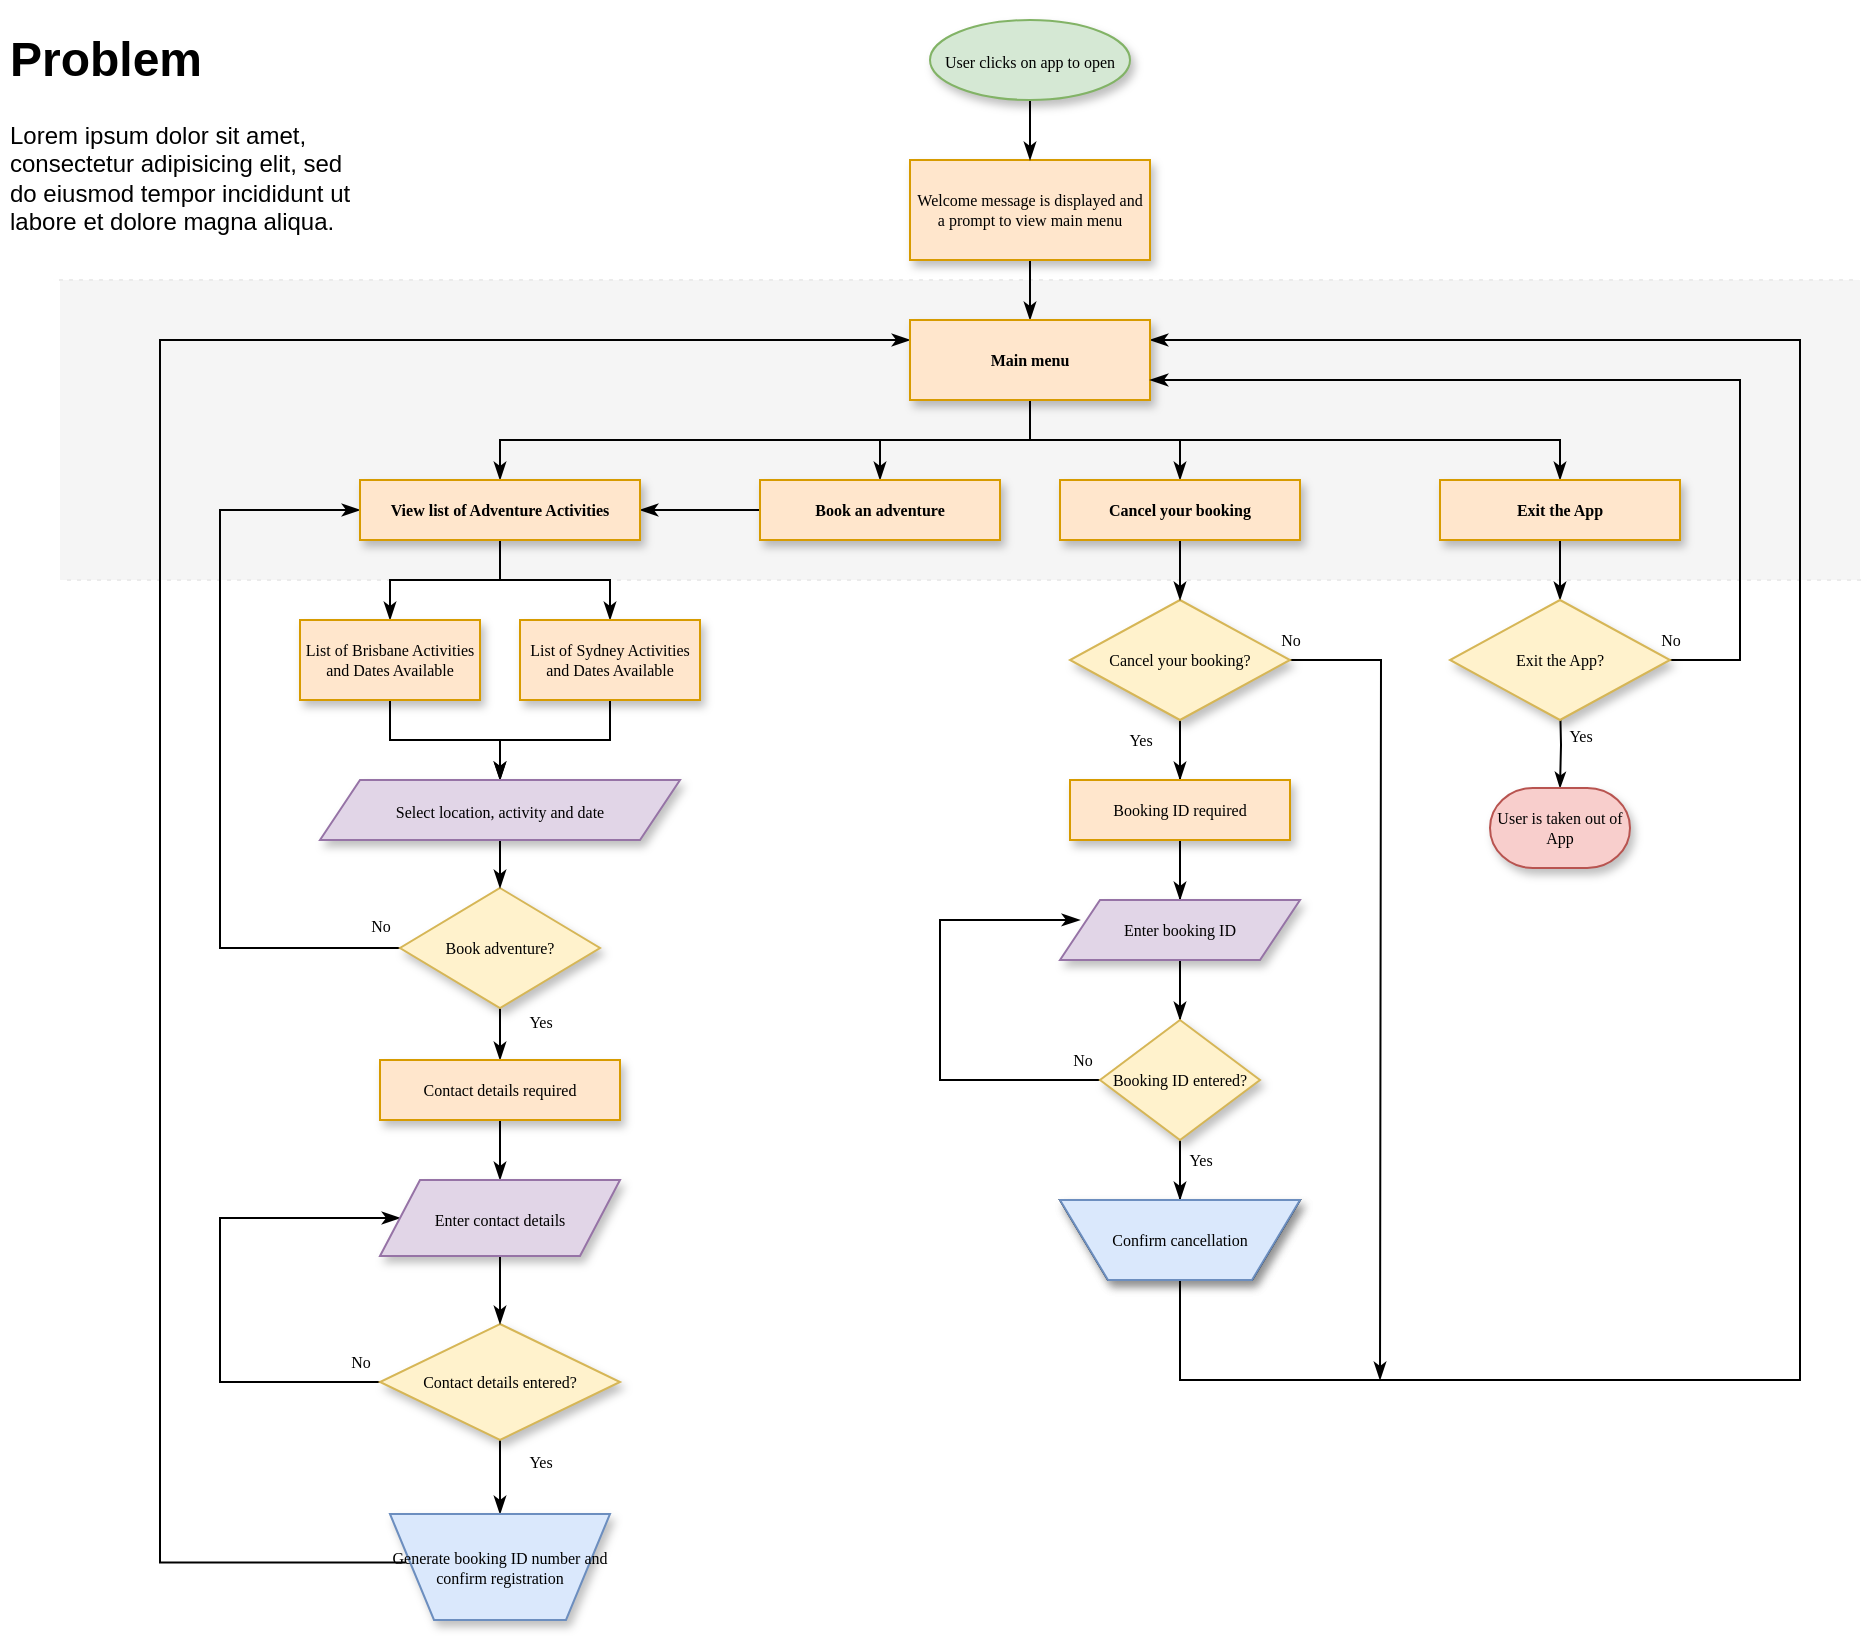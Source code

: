 <mxfile version="14.0.1" type="device"><diagram name="Page-1" id="edf60f1a-56cd-e834-aa8a-f176f3a09ee4"><mxGraphModel dx="971" dy="516" grid="1" gridSize="10" guides="1" tooltips="1" connect="1" arrows="1" fold="1" page="1" pageScale="1" pageWidth="1169" pageHeight="827" background="#ffffff" math="0" shadow="0"><root><mxCell id="0"/><mxCell id="1" parent="0"/><mxCell id="C-mJnQ66ck8H5x7Psd6o-82" value="" style="shape=partialRectangle;whiteSpace=wrap;html=1;left=0;right=0;fillColor=#f5f5f5;shadow=0;fontFamily=Verdana;fontSize=8;fontColor=#333333;dashed=1;dashPattern=1 4;strokeWidth=1;strokeColor=#EBEBEB;" parent="1" vertex="1"><mxGeometry x="50" y="160" width="900" height="150" as="geometry"/></mxCell><mxCell id="C-mJnQ66ck8H5x7Psd6o-4" value="" style="edgeStyle=orthogonalEdgeStyle;rounded=0;orthogonalLoop=1;jettySize=auto;html=1;endArrow=classicThin;endFill=1;" parent="1" source="60e70716793133e9-4" target="C-mJnQ66ck8H5x7Psd6o-3" edge="1"><mxGeometry relative="1" as="geometry"/></mxCell><mxCell id="60e70716793133e9-4" value="Welcome message is displayed and a prompt to view main menu" style="rounded=0;whiteSpace=wrap;html=1;shadow=1;labelBackgroundColor=none;strokeWidth=1;fontFamily=Verdana;fontSize=8;align=center;fillColor=#ffe6cc;strokeColor=#d79b00;" parent="1" vertex="1"><mxGeometry x="475" y="100" width="120" height="50" as="geometry"/></mxCell><mxCell id="C-mJnQ66ck8H5x7Psd6o-26" value="&lt;font style=&quot;font-size: 8px&quot; face=&quot;Verdana&quot;&gt;No&lt;/font&gt;" style="edgeStyle=orthogonalEdgeStyle;rounded=0;orthogonalLoop=1;jettySize=auto;html=1;entryX=0;entryY=0.5;entryDx=0;entryDy=0;endArrow=classicThin;endFill=1;" parent="1" source="60e70716793133e9-5" target="C-mJnQ66ck8H5x7Psd6o-8" edge="1"><mxGeometry x="-0.945" y="-12" relative="1" as="geometry"><Array as="points"><mxPoint x="130" y="494"/><mxPoint x="130" y="275"/></Array><mxPoint as="offset"/></mxGeometry></mxCell><mxCell id="C-mJnQ66ck8H5x7Psd6o-55" value="&lt;font style=&quot;font-size: 8px&quot; face=&quot;Verdana&quot;&gt;Yes&lt;/font&gt;" style="edgeStyle=orthogonalEdgeStyle;rounded=0;orthogonalLoop=1;jettySize=auto;html=1;startArrow=none;startFill=0;endArrow=classicThin;endFill=1;" parent="1" source="60e70716793133e9-5" target="60e70716793133e9-9" edge="1"><mxGeometry x="0.26" y="20" relative="1" as="geometry"><mxPoint as="offset"/></mxGeometry></mxCell><mxCell id="60e70716793133e9-5" value="Book adventure?" style="rhombus;whiteSpace=wrap;html=1;rounded=0;shadow=1;labelBackgroundColor=none;strokeWidth=1;fontFamily=Verdana;fontSize=8;align=center;fillColor=#fff2cc;strokeColor=#d6b656;" parent="1" vertex="1"><mxGeometry x="220" y="464" width="100" height="60" as="geometry"/></mxCell><mxCell id="C-mJnQ66ck8H5x7Psd6o-49" style="edgeStyle=orthogonalEdgeStyle;rounded=0;orthogonalLoop=1;jettySize=auto;html=1;exitX=0.5;exitY=1;exitDx=0;exitDy=0;startArrow=none;startFill=0;endArrow=classicThin;endFill=1;" parent="1" source="60e70716793133e9-9" target="C-mJnQ66ck8H5x7Psd6o-29" edge="1"><mxGeometry relative="1" as="geometry"/></mxCell><mxCell id="60e70716793133e9-9" value="Contact details required" style="whiteSpace=wrap;html=1;rounded=0;shadow=1;labelBackgroundColor=none;strokeWidth=1;fontFamily=Verdana;fontSize=8;align=center;fillColor=#ffe6cc;strokeColor=#d79b00;" parent="1" vertex="1"><mxGeometry x="210" y="550" width="120" height="30" as="geometry"/></mxCell><mxCell id="C-mJnQ66ck8H5x7Psd6o-34" style="edgeStyle=orthogonalEdgeStyle;rounded=0;orthogonalLoop=1;jettySize=auto;html=1;exitX=0;exitY=0.5;exitDx=0;exitDy=0;endArrow=classicThin;endFill=1;entryX=0;entryY=0.5;entryDx=0;entryDy=0;" parent="1" source="60e70716793133e9-14" target="C-mJnQ66ck8H5x7Psd6o-29" edge="1"><mxGeometry relative="1" as="geometry"><mxPoint x="200" y="712" as="targetPoint"/><Array as="points"><mxPoint x="130" y="711"/><mxPoint x="130" y="629"/></Array></mxGeometry></mxCell><mxCell id="C-mJnQ66ck8H5x7Psd6o-35" value="&lt;font style=&quot;font-size: 8px&quot; face=&quot;Verdana&quot;&gt;No&lt;/font&gt;" style="edgeLabel;html=1;align=center;verticalAlign=middle;resizable=0;points=[];" parent="C-mJnQ66ck8H5x7Psd6o-34" vertex="1" connectable="0"><mxGeometry x="-0.838" relative="1" as="geometry"><mxPoint x="10.69" y="-11" as="offset"/></mxGeometry></mxCell><mxCell id="C-mJnQ66ck8H5x7Psd6o-60" value="&lt;font style=&quot;font-size: 8px&quot; face=&quot;Verdana&quot;&gt;Yes&lt;/font&gt;" style="edgeStyle=orthogonalEdgeStyle;rounded=0;orthogonalLoop=1;jettySize=auto;html=1;startArrow=none;startFill=0;endArrow=classicThin;endFill=1;" parent="1" source="60e70716793133e9-14" target="60e70716793133e9-19" edge="1"><mxGeometry x="-0.533" y="20" relative="1" as="geometry"><mxPoint as="offset"/></mxGeometry></mxCell><mxCell id="60e70716793133e9-14" value="Contact details entered?" style="rhombus;whiteSpace=wrap;html=1;rounded=0;shadow=1;labelBackgroundColor=none;strokeWidth=1;fontFamily=Verdana;fontSize=8;align=center;fillColor=#fff2cc;strokeColor=#d6b656;" parent="1" vertex="1"><mxGeometry x="210" y="682" width="120" height="58" as="geometry"/></mxCell><mxCell id="C-mJnQ66ck8H5x7Psd6o-62" value="No" style="edgeStyle=orthogonalEdgeStyle;rounded=0;orthogonalLoop=1;jettySize=auto;html=1;startArrow=none;startFill=0;endArrow=classicThin;endFill=1;fontSize=8;fontFamily=Verdana;entryX=1;entryY=0.25;entryDx=0;entryDy=0;" parent="1" source="60e70716793133e9-17" target="C-mJnQ66ck8H5x7Psd6o-3" edge="1"><mxGeometry x="-0.936" y="10" relative="1" as="geometry"><mxPoint x="701.379" y="230" as="targetPoint"/><Array as="points"><mxPoint x="610" y="710"/><mxPoint x="920" y="710"/><mxPoint x="920" y="190"/></Array><mxPoint as="offset"/></mxGeometry></mxCell><mxCell id="C-mJnQ66ck8H5x7Psd6o-65" value="Yes" style="edgeStyle=orthogonalEdgeStyle;rounded=0;orthogonalLoop=1;jettySize=auto;html=1;startArrow=none;startFill=0;endArrow=classicThin;endFill=1;fontFamily=Verdana;fontSize=8;" parent="1" source="60e70716793133e9-17" target="60e70716793133e9-18" edge="1"><mxGeometry x="0.2" y="-20" relative="1" as="geometry"><mxPoint as="offset"/></mxGeometry></mxCell><mxCell id="C-mJnQ66ck8H5x7Psd6o-83" value="No" style="edgeStyle=orthogonalEdgeStyle;rounded=0;orthogonalLoop=1;jettySize=auto;html=1;exitX=1;exitY=0.5;exitDx=0;exitDy=0;startArrow=none;startFill=0;endArrow=classicThin;endFill=1;fontFamily=Verdana;fontSize=8;" parent="1" source="60e70716793133e9-17" edge="1"><mxGeometry x="-1" y="10" relative="1" as="geometry"><mxPoint x="710" y="710" as="targetPoint"/><mxPoint as="offset"/></mxGeometry></mxCell><mxCell id="60e70716793133e9-17" value="Cancel your booking?" style="rhombus;whiteSpace=wrap;html=1;rounded=0;shadow=1;labelBackgroundColor=none;strokeWidth=1;fontFamily=Verdana;fontSize=8;align=center;fillColor=#fff2cc;strokeColor=#d6b656;" parent="1" vertex="1"><mxGeometry x="555" y="320" width="110" height="60" as="geometry"/></mxCell><mxCell id="C-mJnQ66ck8H5x7Psd6o-67" value="" style="edgeStyle=orthogonalEdgeStyle;rounded=0;orthogonalLoop=1;jettySize=auto;html=1;startArrow=none;startFill=0;endArrow=classicThin;endFill=1;fontFamily=Verdana;fontSize=8;" parent="1" source="60e70716793133e9-18" target="C-mJnQ66ck8H5x7Psd6o-66" edge="1"><mxGeometry relative="1" as="geometry"/></mxCell><mxCell id="60e70716793133e9-18" value="Booking ID required" style="whiteSpace=wrap;html=1;rounded=0;shadow=1;labelBackgroundColor=none;strokeWidth=1;fontFamily=Verdana;fontSize=8;align=center;fillColor=#ffe6cc;strokeColor=#d79b00;" parent="1" vertex="1"><mxGeometry x="555" y="410" width="110" height="30" as="geometry"/></mxCell><mxCell id="C-mJnQ66ck8H5x7Psd6o-73" style="edgeStyle=orthogonalEdgeStyle;rounded=0;orthogonalLoop=1;jettySize=auto;html=1;startArrow=none;startFill=0;endArrow=classicThin;endFill=1;fontFamily=Verdana;fontSize=8;exitX=0.071;exitY=0.543;exitDx=0;exitDy=0;exitPerimeter=0;entryX=0;entryY=0.25;entryDx=0;entryDy=0;" parent="1" source="60e70716793133e9-19" target="C-mJnQ66ck8H5x7Psd6o-3" edge="1"><mxGeometry relative="1" as="geometry"><mxPoint x="470" y="190" as="targetPoint"/><Array as="points"><mxPoint x="100" y="801"/><mxPoint x="100" y="190"/></Array></mxGeometry></mxCell><mxCell id="60e70716793133e9-19" value="Generate booking ID number and confirm registration" style="shape=trapezoid;whiteSpace=wrap;html=1;rounded=0;shadow=1;labelBackgroundColor=none;strokeWidth=1;fontFamily=Verdana;fontSize=8;align=center;flipV=1;fillColor=#dae8fc;strokeColor=#6c8ebf;" parent="1" vertex="1"><mxGeometry x="215" y="777" width="110" height="53" as="geometry"/></mxCell><mxCell id="60e70716793133e9-22" value="Confirm cancellation" style="shape=trapezoid;whiteSpace=wrap;html=1;rounded=0;shadow=1;labelBackgroundColor=none;strokeWidth=1;fontFamily=Verdana;fontSize=8;align=center;flipV=1;" parent="1" vertex="1"><mxGeometry x="550" y="620" width="120" height="40" as="geometry"/></mxCell><mxCell id="C-mJnQ66ck8H5x7Psd6o-14" style="edgeStyle=orthogonalEdgeStyle;rounded=0;orthogonalLoop=1;jettySize=auto;html=1;entryX=0.5;entryY=0;entryDx=0;entryDy=0;endArrow=classicThin;endFill=1;" parent="1" source="C-mJnQ66ck8H5x7Psd6o-3" target="C-mJnQ66ck8H5x7Psd6o-8" edge="1"><mxGeometry relative="1" as="geometry"><Array as="points"><mxPoint x="535" y="240"/><mxPoint x="270" y="240"/></Array></mxGeometry></mxCell><mxCell id="C-mJnQ66ck8H5x7Psd6o-15" style="edgeStyle=orthogonalEdgeStyle;rounded=0;orthogonalLoop=1;jettySize=auto;html=1;entryX=0.5;entryY=0;entryDx=0;entryDy=0;endArrow=classicThin;endFill=1;" parent="1" source="C-mJnQ66ck8H5x7Psd6o-3" target="C-mJnQ66ck8H5x7Psd6o-6" edge="1"><mxGeometry relative="1" as="geometry"/></mxCell><mxCell id="C-mJnQ66ck8H5x7Psd6o-16" style="edgeStyle=orthogonalEdgeStyle;rounded=0;orthogonalLoop=1;jettySize=auto;html=1;entryX=0.5;entryY=0;entryDx=0;entryDy=0;endArrow=classicThin;endFill=1;" parent="1" source="C-mJnQ66ck8H5x7Psd6o-3" target="C-mJnQ66ck8H5x7Psd6o-7" edge="1"><mxGeometry relative="1" as="geometry"/></mxCell><mxCell id="C-mJnQ66ck8H5x7Psd6o-17" style="edgeStyle=orthogonalEdgeStyle;rounded=0;orthogonalLoop=1;jettySize=auto;html=1;entryX=0.5;entryY=0;entryDx=0;entryDy=0;endArrow=classicThin;endFill=1;" parent="1" source="C-mJnQ66ck8H5x7Psd6o-3" target="C-mJnQ66ck8H5x7Psd6o-13" edge="1"><mxGeometry relative="1" as="geometry"><Array as="points"><mxPoint x="535" y="240"/><mxPoint x="800" y="240"/></Array></mxGeometry></mxCell><mxCell id="C-mJnQ66ck8H5x7Psd6o-3" value="&lt;b&gt;Main menu&lt;/b&gt;" style="rounded=0;whiteSpace=wrap;html=1;shadow=1;labelBackgroundColor=none;strokeWidth=1;fontFamily=Verdana;fontSize=8;align=center;fillColor=#ffe6cc;strokeColor=#d79b00;" parent="1" vertex="1"><mxGeometry x="475" y="180" width="120" height="40" as="geometry"/></mxCell><mxCell id="C-mJnQ66ck8H5x7Psd6o-5" value="&lt;h1&gt;Problem&lt;/h1&gt;&lt;p&gt;Lorem ipsum dolor sit amet, consectetur adipisicing elit, sed do eiusmod tempor incididunt ut labore et dolore magna aliqua.&lt;/p&gt;" style="text;html=1;strokeColor=none;fillColor=none;spacing=5;spacingTop=-20;whiteSpace=wrap;overflow=hidden;rounded=0;" parent="1" vertex="1"><mxGeometry x="20" y="30" width="190" height="120" as="geometry"/></mxCell><mxCell id="C-mJnQ66ck8H5x7Psd6o-57" value="" style="edgeStyle=orthogonalEdgeStyle;rounded=0;orthogonalLoop=1;jettySize=auto;html=1;startArrow=none;startFill=0;endArrow=classicThin;endFill=1;" parent="1" source="C-mJnQ66ck8H5x7Psd6o-6" target="C-mJnQ66ck8H5x7Psd6o-8" edge="1"><mxGeometry relative="1" as="geometry"/></mxCell><mxCell id="C-mJnQ66ck8H5x7Psd6o-6" value="&lt;b&gt;Book an adventure&lt;/b&gt;" style="rounded=0;whiteSpace=wrap;html=1;shadow=1;labelBackgroundColor=none;strokeWidth=1;fontFamily=Verdana;fontSize=8;align=center;fillColor=#ffe6cc;strokeColor=#d79b00;" parent="1" vertex="1"><mxGeometry x="400" y="260" width="120" height="30" as="geometry"/></mxCell><mxCell id="C-mJnQ66ck8H5x7Psd6o-64" value="" style="edgeStyle=orthogonalEdgeStyle;rounded=0;orthogonalLoop=1;jettySize=auto;html=1;startArrow=none;startFill=0;endArrow=classicThin;endFill=1;" parent="1" source="C-mJnQ66ck8H5x7Psd6o-7" target="60e70716793133e9-17" edge="1"><mxGeometry relative="1" as="geometry"/></mxCell><mxCell id="C-mJnQ66ck8H5x7Psd6o-7" value="&lt;b&gt;Cancel your booking&lt;/b&gt;" style="rounded=0;whiteSpace=wrap;html=1;shadow=1;labelBackgroundColor=none;strokeWidth=1;fontFamily=Verdana;fontSize=8;align=center;fillColor=#ffe6cc;strokeColor=#d79b00;" parent="1" vertex="1"><mxGeometry x="550" y="260" width="120" height="30" as="geometry"/></mxCell><mxCell id="C-mJnQ66ck8H5x7Psd6o-22" style="edgeStyle=orthogonalEdgeStyle;rounded=0;orthogonalLoop=1;jettySize=auto;html=1;entryX=0.5;entryY=0;entryDx=0;entryDy=0;endArrow=classicThin;endFill=1;" parent="1" source="C-mJnQ66ck8H5x7Psd6o-8" target="C-mJnQ66ck8H5x7Psd6o-18" edge="1"><mxGeometry relative="1" as="geometry"/></mxCell><mxCell id="C-mJnQ66ck8H5x7Psd6o-23" style="edgeStyle=orthogonalEdgeStyle;rounded=0;orthogonalLoop=1;jettySize=auto;html=1;endArrow=classicThin;endFill=1;" parent="1" source="C-mJnQ66ck8H5x7Psd6o-8" target="C-mJnQ66ck8H5x7Psd6o-19" edge="1"><mxGeometry relative="1" as="geometry"/></mxCell><mxCell id="C-mJnQ66ck8H5x7Psd6o-8" value="&lt;b&gt;View list of Adventure Activities&lt;/b&gt;" style="rounded=0;whiteSpace=wrap;html=1;shadow=1;labelBackgroundColor=none;strokeWidth=1;fontFamily=Verdana;fontSize=8;align=center;fillColor=#ffe6cc;strokeColor=#d79b00;" parent="1" vertex="1"><mxGeometry x="200" y="260" width="140" height="30" as="geometry"/></mxCell><mxCell id="C-mJnQ66ck8H5x7Psd6o-12" value="" style="edgeStyle=orthogonalEdgeStyle;rounded=0;orthogonalLoop=1;jettySize=auto;html=1;endArrow=classicThin;endFill=1;" parent="1" source="C-mJnQ66ck8H5x7Psd6o-10" target="60e70716793133e9-4" edge="1"><mxGeometry relative="1" as="geometry"/></mxCell><mxCell id="C-mJnQ66ck8H5x7Psd6o-10" value="&lt;font face=&quot;Verdana&quot; style=&quot;font-size: 8px&quot;&gt;&lt;font style=&quot;font-size: 8px&quot;&gt;User&lt;/font&gt;&amp;nbsp;clicks on app to open&lt;/font&gt;" style="ellipse;whiteSpace=wrap;html=1;shadow=1;fillColor=#d5e8d4;strokeColor=#82b366;" parent="1" vertex="1"><mxGeometry x="485" y="30" width="100" height="40" as="geometry"/></mxCell><mxCell id="C-mJnQ66ck8H5x7Psd6o-77" value="" style="edgeStyle=orthogonalEdgeStyle;rounded=0;orthogonalLoop=1;jettySize=auto;html=1;startArrow=none;startFill=0;endArrow=classicThin;endFill=1;fontFamily=Verdana;fontSize=8;" parent="1" source="C-mJnQ66ck8H5x7Psd6o-13" target="C-mJnQ66ck8H5x7Psd6o-76" edge="1"><mxGeometry relative="1" as="geometry"/></mxCell><mxCell id="C-mJnQ66ck8H5x7Psd6o-13" value="&lt;b&gt;Exit the App&lt;/b&gt;" style="rounded=0;whiteSpace=wrap;html=1;shadow=1;labelBackgroundColor=none;strokeWidth=1;fontFamily=Verdana;fontSize=8;align=center;fillColor=#ffe6cc;strokeColor=#d79b00;" parent="1" vertex="1"><mxGeometry x="740" y="260" width="120" height="30" as="geometry"/></mxCell><mxCell id="C-mJnQ66ck8H5x7Psd6o-52" value="" style="edgeStyle=orthogonalEdgeStyle;rounded=0;orthogonalLoop=1;jettySize=auto;html=1;startArrow=none;startFill=0;endArrow=classicThin;endFill=1;" parent="1" source="C-mJnQ66ck8H5x7Psd6o-18" target="C-mJnQ66ck8H5x7Psd6o-37" edge="1"><mxGeometry relative="1" as="geometry"/></mxCell><mxCell id="C-mJnQ66ck8H5x7Psd6o-18" value="List of Brisbane Activities and Dates Available" style="rounded=0;whiteSpace=wrap;html=1;shadow=1;labelBackgroundColor=none;strokeWidth=1;fontFamily=Verdana;fontSize=8;align=center;fillColor=#ffe6cc;strokeColor=#d79b00;" parent="1" vertex="1"><mxGeometry x="170" y="330" width="90" height="40" as="geometry"/></mxCell><mxCell id="C-mJnQ66ck8H5x7Psd6o-53" value="" style="edgeStyle=orthogonalEdgeStyle;rounded=0;orthogonalLoop=1;jettySize=auto;html=1;startArrow=none;startFill=0;endArrow=classicThin;endFill=1;" parent="1" source="C-mJnQ66ck8H5x7Psd6o-19" target="C-mJnQ66ck8H5x7Psd6o-37" edge="1"><mxGeometry relative="1" as="geometry"/></mxCell><mxCell id="C-mJnQ66ck8H5x7Psd6o-19" value="List of Sydney Activities and Dates Available" style="rounded=0;whiteSpace=wrap;html=1;shadow=1;labelBackgroundColor=none;strokeWidth=1;fontFamily=Verdana;fontSize=8;align=center;fillColor=#ffe6cc;strokeColor=#d79b00;" parent="1" vertex="1"><mxGeometry x="280" y="330" width="90" height="40" as="geometry"/></mxCell><mxCell id="C-mJnQ66ck8H5x7Psd6o-30" value="" style="edgeStyle=orthogonalEdgeStyle;rounded=0;orthogonalLoop=1;jettySize=auto;html=1;endArrow=classicThin;endFill=1;" parent="1" source="C-mJnQ66ck8H5x7Psd6o-29" target="60e70716793133e9-14" edge="1"><mxGeometry relative="1" as="geometry"/></mxCell><mxCell id="C-mJnQ66ck8H5x7Psd6o-29" value="&lt;font face=&quot;Verdana&quot; style=&quot;font-size: 8px&quot;&gt;Enter contact details&lt;/font&gt;" style="shape=parallelogram;perimeter=parallelogramPerimeter;whiteSpace=wrap;html=1;fixedSize=1;shadow=1;fillColor=#e1d5e7;strokeColor=#9673a6;" parent="1" vertex="1"><mxGeometry x="210" y="610" width="120" height="38" as="geometry"/></mxCell><mxCell id="C-mJnQ66ck8H5x7Psd6o-48" style="edgeStyle=orthogonalEdgeStyle;rounded=0;orthogonalLoop=1;jettySize=auto;html=1;exitX=0.5;exitY=1;exitDx=0;exitDy=0;entryX=0.5;entryY=0;entryDx=0;entryDy=0;startArrow=none;startFill=0;endArrow=classicThin;endFill=1;" parent="1" source="C-mJnQ66ck8H5x7Psd6o-37" target="60e70716793133e9-5" edge="1"><mxGeometry relative="1" as="geometry"/></mxCell><mxCell id="C-mJnQ66ck8H5x7Psd6o-37" value="&lt;font face=&quot;Verdana&quot; style=&quot;font-size: 8px&quot;&gt;Select location, activity and date&lt;/font&gt;" style="shape=parallelogram;perimeter=parallelogramPerimeter;whiteSpace=wrap;html=1;fixedSize=1;shadow=1;fillColor=#e1d5e7;strokeColor=#9673a6;" parent="1" vertex="1"><mxGeometry x="180" y="410" width="180" height="30" as="geometry"/></mxCell><mxCell id="C-mJnQ66ck8H5x7Psd6o-70" value="" style="edgeStyle=orthogonalEdgeStyle;rounded=0;orthogonalLoop=1;jettySize=auto;html=1;startArrow=none;startFill=0;endArrow=classicThin;endFill=1;fontFamily=Verdana;fontSize=8;" parent="1" source="C-mJnQ66ck8H5x7Psd6o-66" target="C-mJnQ66ck8H5x7Psd6o-68" edge="1"><mxGeometry relative="1" as="geometry"/></mxCell><mxCell id="C-mJnQ66ck8H5x7Psd6o-66" value="Enter booking ID" style="shape=parallelogram;perimeter=parallelogramPerimeter;whiteSpace=wrap;html=1;fixedSize=1;shadow=1;fontFamily=Verdana;fontSize=8;fillColor=#e1d5e7;strokeColor=#9673a6;" parent="1" vertex="1"><mxGeometry x="550" y="470" width="120" height="30" as="geometry"/></mxCell><mxCell id="C-mJnQ66ck8H5x7Psd6o-69" value="No" style="edgeStyle=orthogonalEdgeStyle;rounded=0;orthogonalLoop=1;jettySize=auto;html=1;startArrow=none;startFill=0;endArrow=classicThin;endFill=1;fontFamily=Verdana;fontSize=8;entryX=0.083;entryY=0.333;entryDx=0;entryDy=0;entryPerimeter=0;" parent="1" source="C-mJnQ66ck8H5x7Psd6o-68" target="C-mJnQ66ck8H5x7Psd6o-66" edge="1"><mxGeometry x="-0.916" y="-10" relative="1" as="geometry"><mxPoint x="500" y="490.0" as="targetPoint"/><Array as="points"><mxPoint x="490" y="560"/><mxPoint x="490" y="480"/></Array><mxPoint as="offset"/></mxGeometry></mxCell><mxCell id="C-mJnQ66ck8H5x7Psd6o-71" value="Yes&lt;br&gt;" style="edgeStyle=orthogonalEdgeStyle;rounded=0;orthogonalLoop=1;jettySize=auto;html=1;startArrow=none;startFill=0;endArrow=classicThin;endFill=1;fontFamily=Verdana;fontSize=8;" parent="1" source="C-mJnQ66ck8H5x7Psd6o-68" target="60e70716793133e9-22" edge="1"><mxGeometry x="0.2" y="10" relative="1" as="geometry"><mxPoint as="offset"/></mxGeometry></mxCell><mxCell id="C-mJnQ66ck8H5x7Psd6o-68" value="Booking ID entered?" style="rhombus;whiteSpace=wrap;html=1;shadow=1;fontFamily=Verdana;fontSize=8;fillColor=#fff2cc;strokeColor=#d6b656;" parent="1" vertex="1"><mxGeometry x="570" y="530" width="80" height="60" as="geometry"/></mxCell><mxCell id="C-mJnQ66ck8H5x7Psd6o-74" value="Yes" style="edgeStyle=orthogonalEdgeStyle;rounded=0;html=1;labelBackgroundColor=none;startSize=5;endArrow=classicThin;endFill=1;endSize=5;jettySize=auto;orthogonalLoop=1;strokeWidth=1;fontFamily=Verdana;fontSize=8;" parent="1" target="C-mJnQ66ck8H5x7Psd6o-75" edge="1"><mxGeometry x="-0.2" y="10" relative="1" as="geometry"><mxPoint x="800" y="370" as="sourcePoint"/><mxPoint as="offset"/></mxGeometry></mxCell><mxCell id="C-mJnQ66ck8H5x7Psd6o-75" value="User is taken out of App" style="strokeWidth=1;html=1;shape=mxgraph.flowchart.terminator;whiteSpace=wrap;rounded=0;shadow=1;labelBackgroundColor=none;fontFamily=Verdana;fontSize=8;align=center;fillColor=#f8cecc;strokeColor=#b85450;" parent="1" vertex="1"><mxGeometry x="765" y="414" width="70" height="40" as="geometry"/></mxCell><mxCell id="C-mJnQ66ck8H5x7Psd6o-80" value="No" style="edgeStyle=orthogonalEdgeStyle;rounded=0;orthogonalLoop=1;jettySize=auto;html=1;startArrow=none;startFill=0;endArrow=classicThin;endFill=1;fontFamily=Verdana;fontSize=8;" parent="1" source="C-mJnQ66ck8H5x7Psd6o-76" edge="1"><mxGeometry x="-1" y="10" relative="1" as="geometry"><mxPoint x="595" y="210" as="targetPoint"/><Array as="points"><mxPoint x="890" y="350"/><mxPoint x="890" y="210"/><mxPoint x="595" y="210"/></Array><mxPoint as="offset"/></mxGeometry></mxCell><mxCell id="C-mJnQ66ck8H5x7Psd6o-76" value="Exit the App?" style="rhombus;whiteSpace=wrap;html=1;rounded=0;shadow=1;labelBackgroundColor=none;strokeWidth=1;fontFamily=Verdana;fontSize=8;align=center;fillColor=#fff2cc;strokeColor=#d6b656;" parent="1" vertex="1"><mxGeometry x="745" y="320" width="110" height="60" as="geometry"/></mxCell><mxCell id="C-mJnQ66ck8H5x7Psd6o-79" value="Confirm cancellation" style="shape=trapezoid;whiteSpace=wrap;html=1;rounded=0;shadow=1;labelBackgroundColor=none;strokeWidth=1;fontFamily=Verdana;fontSize=8;align=center;flipV=1;fillColor=#dae8fc;strokeColor=#6c8ebf;" parent="1" vertex="1"><mxGeometry x="550" y="620" width="120" height="40" as="geometry"/></mxCell></root></mxGraphModel></diagram></mxfile>